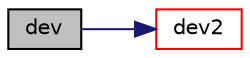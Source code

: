 digraph "dev"
{
  bgcolor="transparent";
  edge [fontname="Helvetica",fontsize="10",labelfontname="Helvetica",labelfontsize="10"];
  node [fontname="Helvetica",fontsize="10",shape=record];
  rankdir="LR";
  Node89625 [label="dev",height=0.2,width=0.4,color="black", fillcolor="grey75", style="filled", fontcolor="black"];
  Node89625 -> Node89626 [color="midnightblue",fontsize="10",style="solid",fontname="Helvetica"];
  Node89626 [label="dev2",height=0.2,width=0.4,color="red",URL="$a21851.html#a01b360e0d7ad7b43a8037fc09929e96f"];
}
